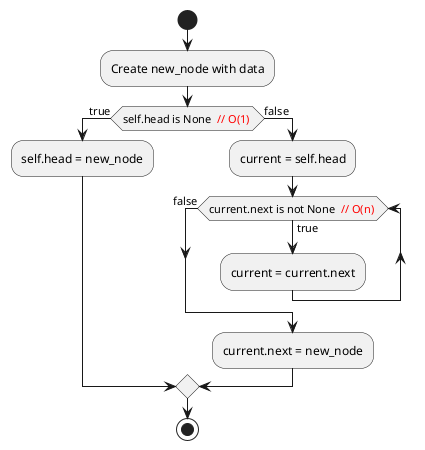 @startuml
start
:Create new_node with data;
if (self.head is None <font color=red> // O(1) </font>) then (true)
    :self.head = new_node;
else (false)
    :current = self.head;
    while (current.next is not None <font color=red> // O(n) </font>) is (true)
        :current = current.next;
    endwhile (false)
    :current.next = new_node;
endif
stop
@enduml